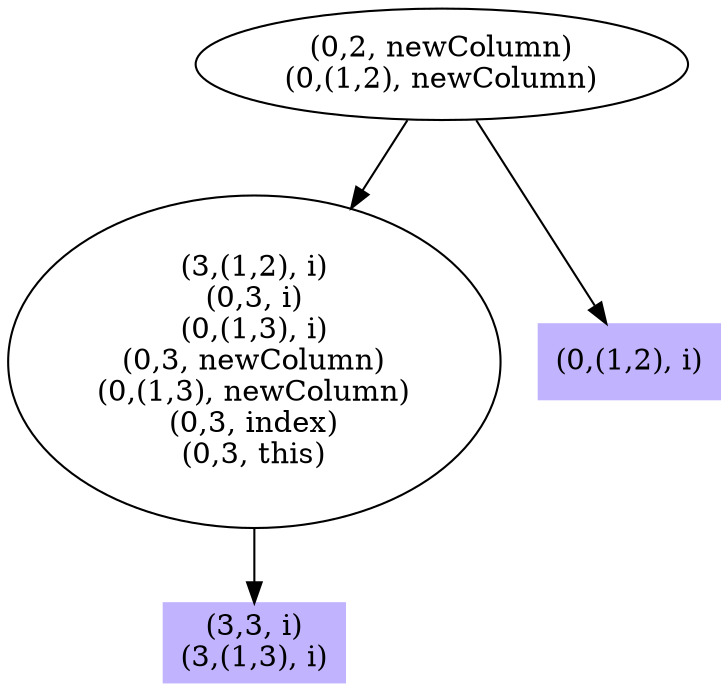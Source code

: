 digraph { 
85 [shape=box,style=filled,color=".7 .3 1.0",label="(3,3, i)\n(3,(1,3), i)"];
86 [label="(3,(1,2), i)\n(0,3, i)\n(0,(1,3), i)\n(0,3, newColumn)\n(0,(1,3), newColumn)\n(0,3, index)\n(0,3, this)"];
87 [shape=box,style=filled,color=".7 .3 1.0",label="(0,(1,2), i)"];
88 [label="(0,2, newColumn)\n(0,(1,2), newColumn)"];
86 -> 85;
88 -> 86;
88 -> 87;
}